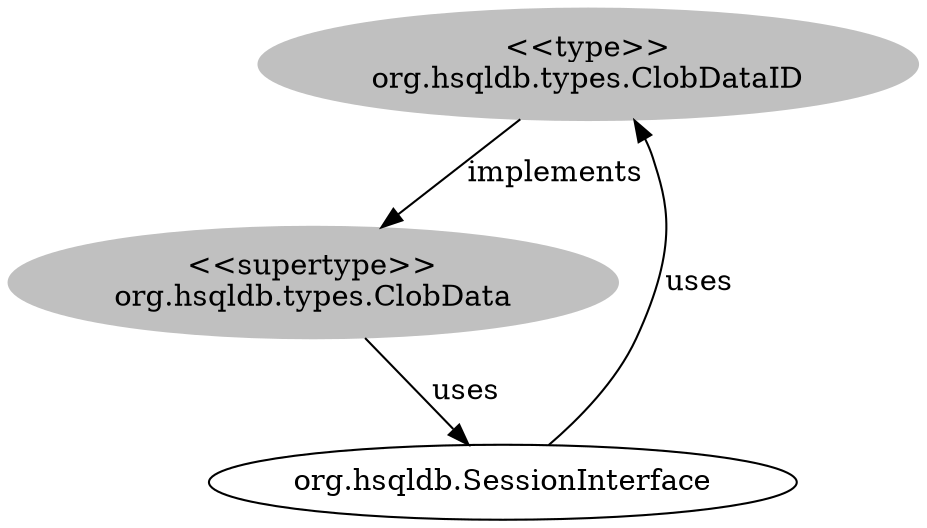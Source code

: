 digraph stk {
	org_hsqldb_types_ClobDataID [label="<<type>>
org.hsqldb.types.ClobDataID",style=filled,color="grey"];
	org_hsqldb_types_ClobData [label="<<supertype>>
org.hsqldb.types.ClobData",style=filled,color="grey"];
	org_hsqldb_SessionInterface [label="org.hsqldb.SessionInterface"];
	org_hsqldb_types_ClobDataID -> org_hsqldb_types_ClobData [label=implements];
	org_hsqldb_types_ClobData -> org_hsqldb_SessionInterface [label=uses];
	org_hsqldb_SessionInterface -> org_hsqldb_types_ClobDataID [label=uses];
}
